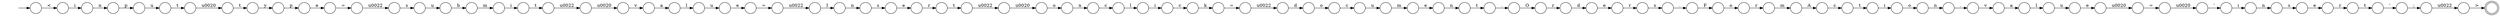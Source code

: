 digraph Automaton {
  rankdir = LR;
  0 [shape=circle,label=""];
  0 -> 7 [label="o"]
  1 [shape=circle,label=""];
  1 -> 83 [label="'"]
  2 [shape=circle,label=""];
  2 -> 11 [label="o"]
  3 [shape=circle,label=""];
  3 -> 2 [label="F"]
  4 [shape=circle,label=""];
  4 -> 59 [label="u"]
  5 [shape=circle,label=""];
  5 -> 34 [label="l"]
  6 [shape=circle,label=""];
  6 -> 61 [label="p"]
  7 [shape=circle,label=""];
  7 -> 67 [label="n"]
  8 [shape=doublecircle,label=""];
  9 [shape=circle,label=""];
  9 -> 32 [label="e"]
  10 [shape=circle,label=""];
  10 -> 27 [label="="]
  11 [shape=circle,label=""];
  11 -> 73 [label="r"]
  12 [shape=circle,label=""];
  12 -> 31 [label="="]
  13 [shape=circle,label=""];
  13 -> 38 [label="."]
  14 [shape=circle,label=""];
  14 -> 54 [label="s"]
  15 [shape=circle,label=""];
  15 -> 46 [label="r"]
  16 [shape=circle,label=""];
  16 -> 76 [label="."]
  17 [shape=circle,label=""];
  17 -> 3 [label="."]
  18 [shape=circle,label=""];
  18 -> 88 [label="t"]
  19 [shape=circle,label=""];
  19 -> 51 [label="b"]
  20 [shape=circle,label=""];
  20 -> 23 [label="e"]
  21 [shape=circle,label=""];
  21 -> 22 [label="c"]
  22 [shape=circle,label=""];
  22 -> 12 [label="k"]
  23 [shape=circle,label=""];
  23 -> 18 [label="r"]
  24 [shape=circle,label=""];
  24 -> 63 [label="A"]
  25 [shape=circle,label=""];
  25 -> 89 [label="v"]
  26 [shape=circle,label=""];
  26 -> 85 [label="r"]
  27 [shape=circle,label=""];
  27 -> 1 [label="\u0020"]
  28 [shape=circle,label=""];
  28 -> 5 [label="a"]
  29 [shape=circle,label=""];
  29 -> 64 [label="n"]
  30 [shape=circle,label=""];
  30 -> 0 [label="\u0020"]
  31 [shape=circle,label=""];
  31 -> 47 [label="\u0022"]
  32 [shape=circle,label=""];
  32 -> 10 [label="\u0020"]
  33 [shape=circle,label=""];
  33 -> 70 [label="n"]
  34 [shape=circle,label=""];
  34 -> 9 [label="u"]
  35 [shape=circle,label=""];
  35 -> 69 [label="d"]
  36 [shape=circle,label=""];
  36 -> 58 [label="\u0022"]
  37 [shape=circle,label=""];
  37 -> 4 [label="l"]
  38 [shape=circle,label=""];
  38 -> 28 [label="v"]
  39 [shape=circle,label=""];
  39 -> 79 [label="o"]
  40 [shape=circle,label=""];
  40 -> 16 [label="t"]
  41 [shape=circle,label=""];
  41 -> 42 [label="u"]
  42 [shape=circle,label=""];
  42 -> 77 [label="m"]
  43 [shape=circle,label=""];
  43 -> 90 [label="t"]
  44 [shape=circle,label=""];
  44 -> 56 [label="t"]
  45 [shape=circle,label=""];
  45 -> 33 [label="I"]
  46 [shape=circle,label=""];
  46 -> 17 [label="s"]
  47 [shape=circle,label=""];
  47 -> 39 [label="d"]
  48 [shape=circle,label=""];
  48 -> 20 [label="s"]
  49 [shape=circle,label=""];
  49 -> 29 [label="i"]
  50 [shape=circle,label=""];
  50 -> 78 [label="="]
  51 [shape=circle,label=""];
  51 -> 60 [label="m"]
  52 [shape=circle,label=""];
  52 -> 35 [label="r"]
  53 [shape=circle,label=""];
  53 -> 40 [label="n"]
  54 [shape=circle,label=""];
  54 -> 19 [label="u"]
  55 [shape=circle,label=""];
  initial [shape=plaintext,label=""];
  initial -> 55
  55 -> 49 [label="<"]
  56 [shape=circle,label=""];
  56 -> 6 [label="y"]
  57 [shape=circle,label=""];
  57 -> 8 [label=">"]
  58 [shape=circle,label=""];
  58 -> 25 [label="\u0020"]
  59 [shape=circle,label=""];
  59 -> 50 [label="e"]
  60 [shape=circle,label=""];
  60 -> 74 [label="i"]
  61 [shape=circle,label=""];
  61 -> 72 [label="e"]
  62 [shape=circle,label=""];
  62 -> 13 [label="n"]
  63 [shape=circle,label=""];
  63 -> 43 [label="c"]
  64 [shape=circle,label=""];
  64 -> 66 [label="p"]
  65 [shape=circle,label=""];
  65 -> 21 [label="i"]
  66 [shape=circle,label=""];
  66 -> 71 [label="u"]
  67 [shape=circle,label=""];
  67 -> 87 [label="c"]
  68 [shape=circle,label=""];
  68 -> 62 [label="o"]
  69 [shape=circle,label=""];
  69 -> 15 [label="e"]
  70 [shape=circle,label=""];
  70 -> 84 [label="s"]
  71 [shape=circle,label=""];
  71 -> 75 [label="t"]
  72 [shape=circle,label=""];
  72 -> 86 [label="="]
  73 [shape=circle,label=""];
  73 -> 24 [label="m"]
  74 [shape=circle,label=""];
  74 -> 36 [label="t"]
  75 [shape=circle,label=""];
  75 -> 44 [label="\u0020"]
  76 [shape=circle,label=""];
  76 -> 52 [label="O"]
  77 [shape=circle,label=""];
  77 -> 53 [label="e"]
  78 [shape=circle,label=""];
  78 -> 45 [label="\u0022"]
  79 [shape=circle,label=""];
  79 -> 41 [label="c"]
  80 [shape=circle,label=""];
  80 -> 57 [label="\u0022"]
  81 [shape=circle,label=""];
  81 -> 80 [label=";"]
  82 [shape=circle,label=""];
  82 -> 48 [label="n"]
  83 [shape=circle,label=""];
  83 -> 82 [label="i"]
  84 [shape=circle,label=""];
  84 -> 26 [label="e"]
  85 [shape=circle,label=""];
  85 -> 91 [label="t"]
  86 [shape=circle,label=""];
  86 -> 14 [label="\u0022"]
  87 [shape=circle,label=""];
  87 -> 65 [label="l"]
  88 [shape=circle,label=""];
  88 -> 81 [label="'"]
  89 [shape=circle,label=""];
  89 -> 37 [label="a"]
  90 [shape=circle,label=""];
  90 -> 68 [label="i"]
  91 [shape=circle,label=""];
  91 -> 30 [label="\u0022"]
}

